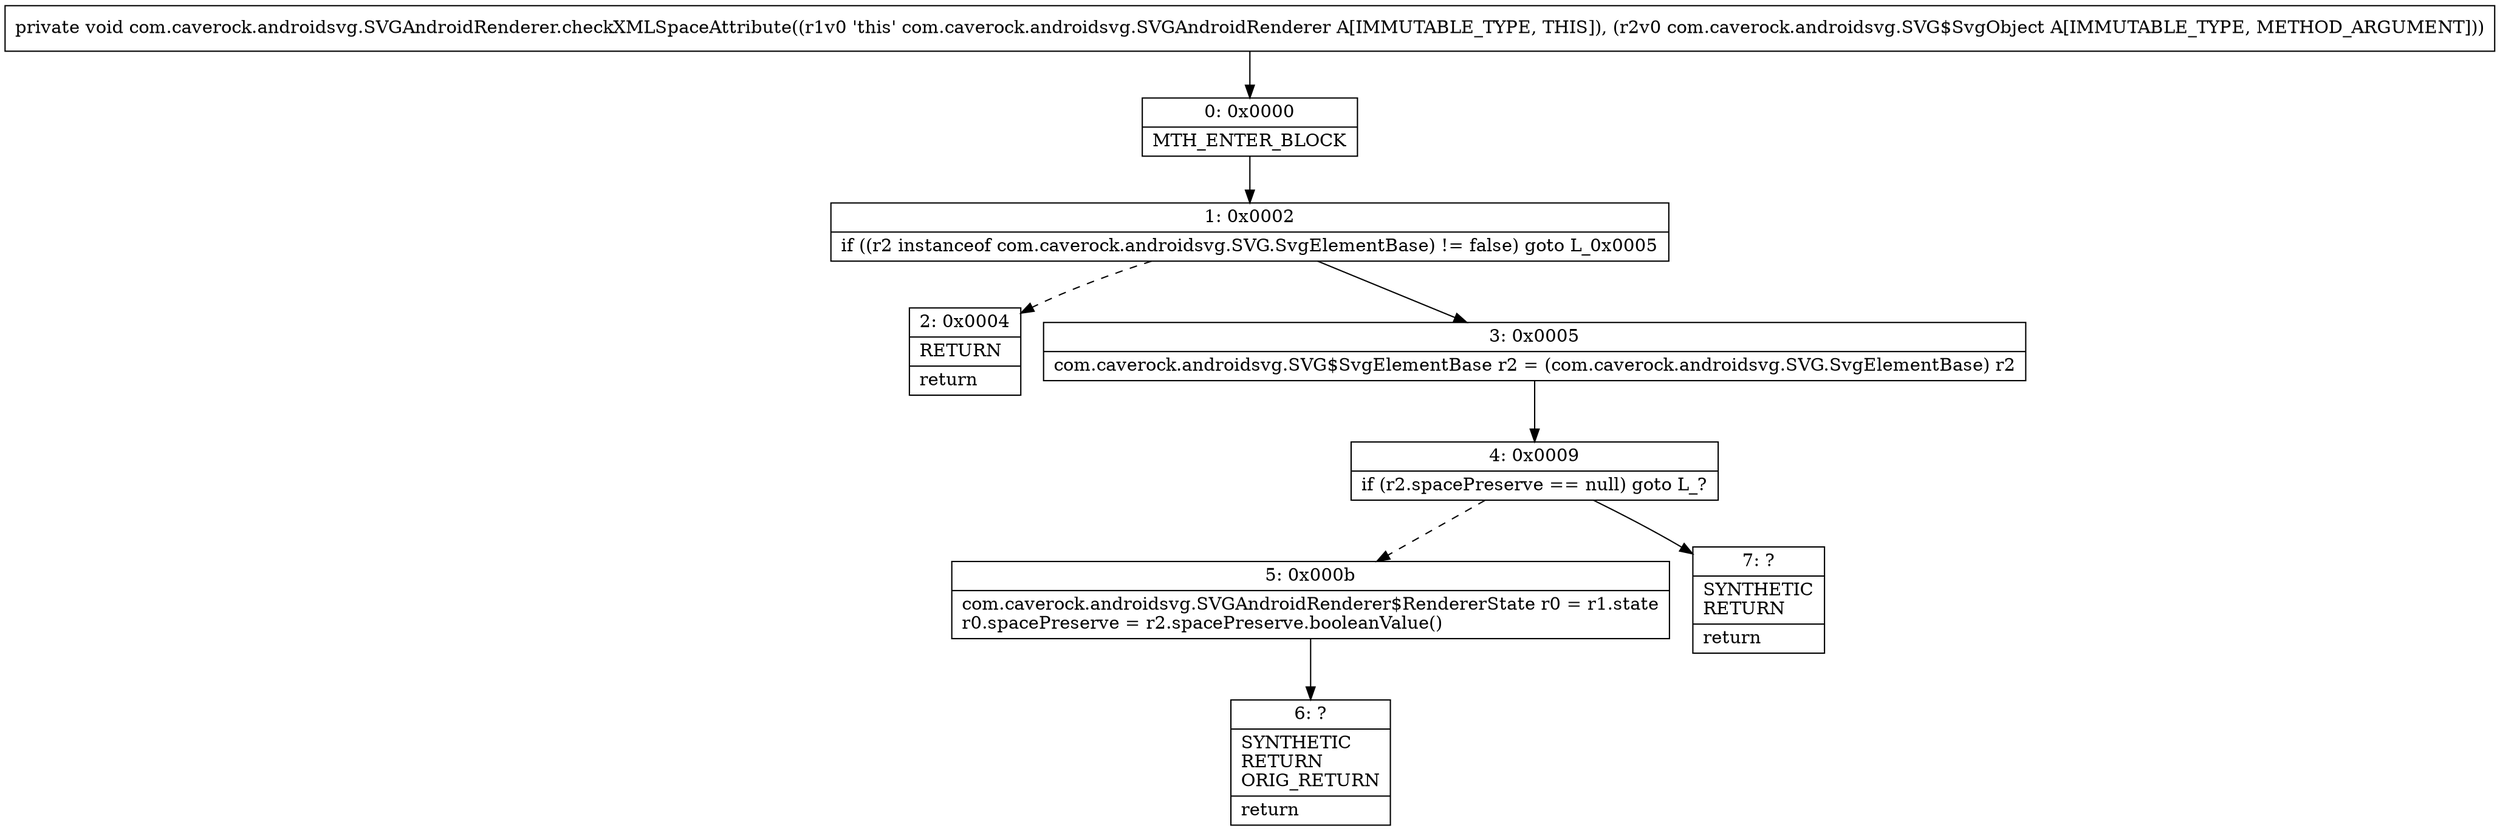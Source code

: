 digraph "CFG forcom.caverock.androidsvg.SVGAndroidRenderer.checkXMLSpaceAttribute(Lcom\/caverock\/androidsvg\/SVG$SvgObject;)V" {
Node_0 [shape=record,label="{0\:\ 0x0000|MTH_ENTER_BLOCK\l}"];
Node_1 [shape=record,label="{1\:\ 0x0002|if ((r2 instanceof com.caverock.androidsvg.SVG.SvgElementBase) != false) goto L_0x0005\l}"];
Node_2 [shape=record,label="{2\:\ 0x0004|RETURN\l|return\l}"];
Node_3 [shape=record,label="{3\:\ 0x0005|com.caverock.androidsvg.SVG$SvgElementBase r2 = (com.caverock.androidsvg.SVG.SvgElementBase) r2\l}"];
Node_4 [shape=record,label="{4\:\ 0x0009|if (r2.spacePreserve == null) goto L_?\l}"];
Node_5 [shape=record,label="{5\:\ 0x000b|com.caverock.androidsvg.SVGAndroidRenderer$RendererState r0 = r1.state\lr0.spacePreserve = r2.spacePreserve.booleanValue()\l}"];
Node_6 [shape=record,label="{6\:\ ?|SYNTHETIC\lRETURN\lORIG_RETURN\l|return\l}"];
Node_7 [shape=record,label="{7\:\ ?|SYNTHETIC\lRETURN\l|return\l}"];
MethodNode[shape=record,label="{private void com.caverock.androidsvg.SVGAndroidRenderer.checkXMLSpaceAttribute((r1v0 'this' com.caverock.androidsvg.SVGAndroidRenderer A[IMMUTABLE_TYPE, THIS]), (r2v0 com.caverock.androidsvg.SVG$SvgObject A[IMMUTABLE_TYPE, METHOD_ARGUMENT])) }"];
MethodNode -> Node_0;
Node_0 -> Node_1;
Node_1 -> Node_2[style=dashed];
Node_1 -> Node_3;
Node_3 -> Node_4;
Node_4 -> Node_5[style=dashed];
Node_4 -> Node_7;
Node_5 -> Node_6;
}

